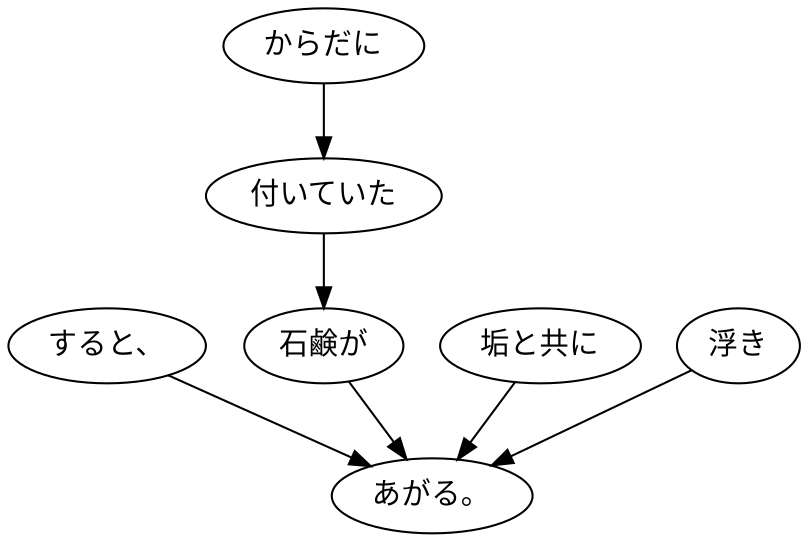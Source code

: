digraph graph4363 {
	node0 [label="すると、"];
	node1 [label="からだに"];
	node2 [label="付いていた"];
	node3 [label="石鹸が"];
	node4 [label="垢と共に"];
	node5 [label="浮き"];
	node6 [label="あがる。"];
	node0 -> node6;
	node1 -> node2;
	node2 -> node3;
	node3 -> node6;
	node4 -> node6;
	node5 -> node6;
}
